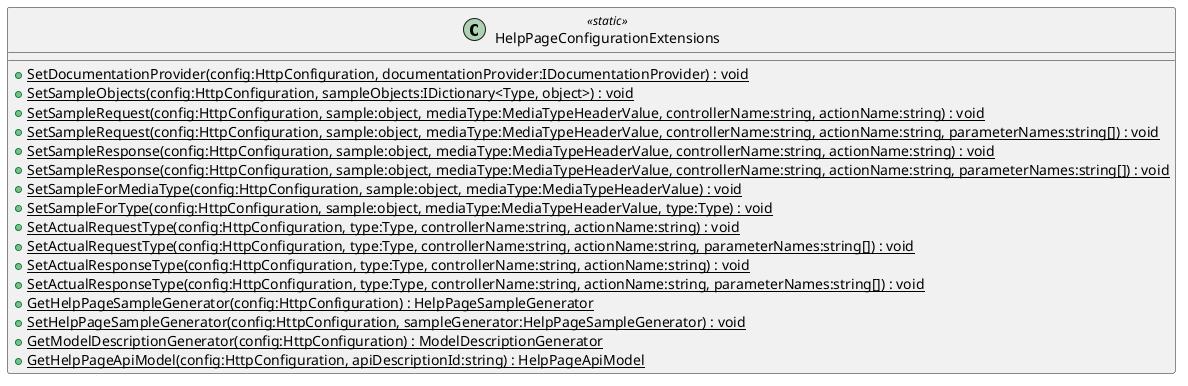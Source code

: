 @startuml
class HelpPageConfigurationExtensions <<static>> {
    + {static} SetDocumentationProvider(config:HttpConfiguration, documentationProvider:IDocumentationProvider) : void
    + {static} SetSampleObjects(config:HttpConfiguration, sampleObjects:IDictionary<Type, object>) : void
    + {static} SetSampleRequest(config:HttpConfiguration, sample:object, mediaType:MediaTypeHeaderValue, controllerName:string, actionName:string) : void
    + {static} SetSampleRequest(config:HttpConfiguration, sample:object, mediaType:MediaTypeHeaderValue, controllerName:string, actionName:string, parameterNames:string[]) : void
    + {static} SetSampleResponse(config:HttpConfiguration, sample:object, mediaType:MediaTypeHeaderValue, controllerName:string, actionName:string) : void
    + {static} SetSampleResponse(config:HttpConfiguration, sample:object, mediaType:MediaTypeHeaderValue, controllerName:string, actionName:string, parameterNames:string[]) : void
    + {static} SetSampleForMediaType(config:HttpConfiguration, sample:object, mediaType:MediaTypeHeaderValue) : void
    + {static} SetSampleForType(config:HttpConfiguration, sample:object, mediaType:MediaTypeHeaderValue, type:Type) : void
    + {static} SetActualRequestType(config:HttpConfiguration, type:Type, controllerName:string, actionName:string) : void
    + {static} SetActualRequestType(config:HttpConfiguration, type:Type, controllerName:string, actionName:string, parameterNames:string[]) : void
    + {static} SetActualResponseType(config:HttpConfiguration, type:Type, controllerName:string, actionName:string) : void
    + {static} SetActualResponseType(config:HttpConfiguration, type:Type, controllerName:string, actionName:string, parameterNames:string[]) : void
    + {static} GetHelpPageSampleGenerator(config:HttpConfiguration) : HelpPageSampleGenerator
    + {static} SetHelpPageSampleGenerator(config:HttpConfiguration, sampleGenerator:HelpPageSampleGenerator) : void
    + {static} GetModelDescriptionGenerator(config:HttpConfiguration) : ModelDescriptionGenerator
    + {static} GetHelpPageApiModel(config:HttpConfiguration, apiDescriptionId:string) : HelpPageApiModel
}
@enduml
